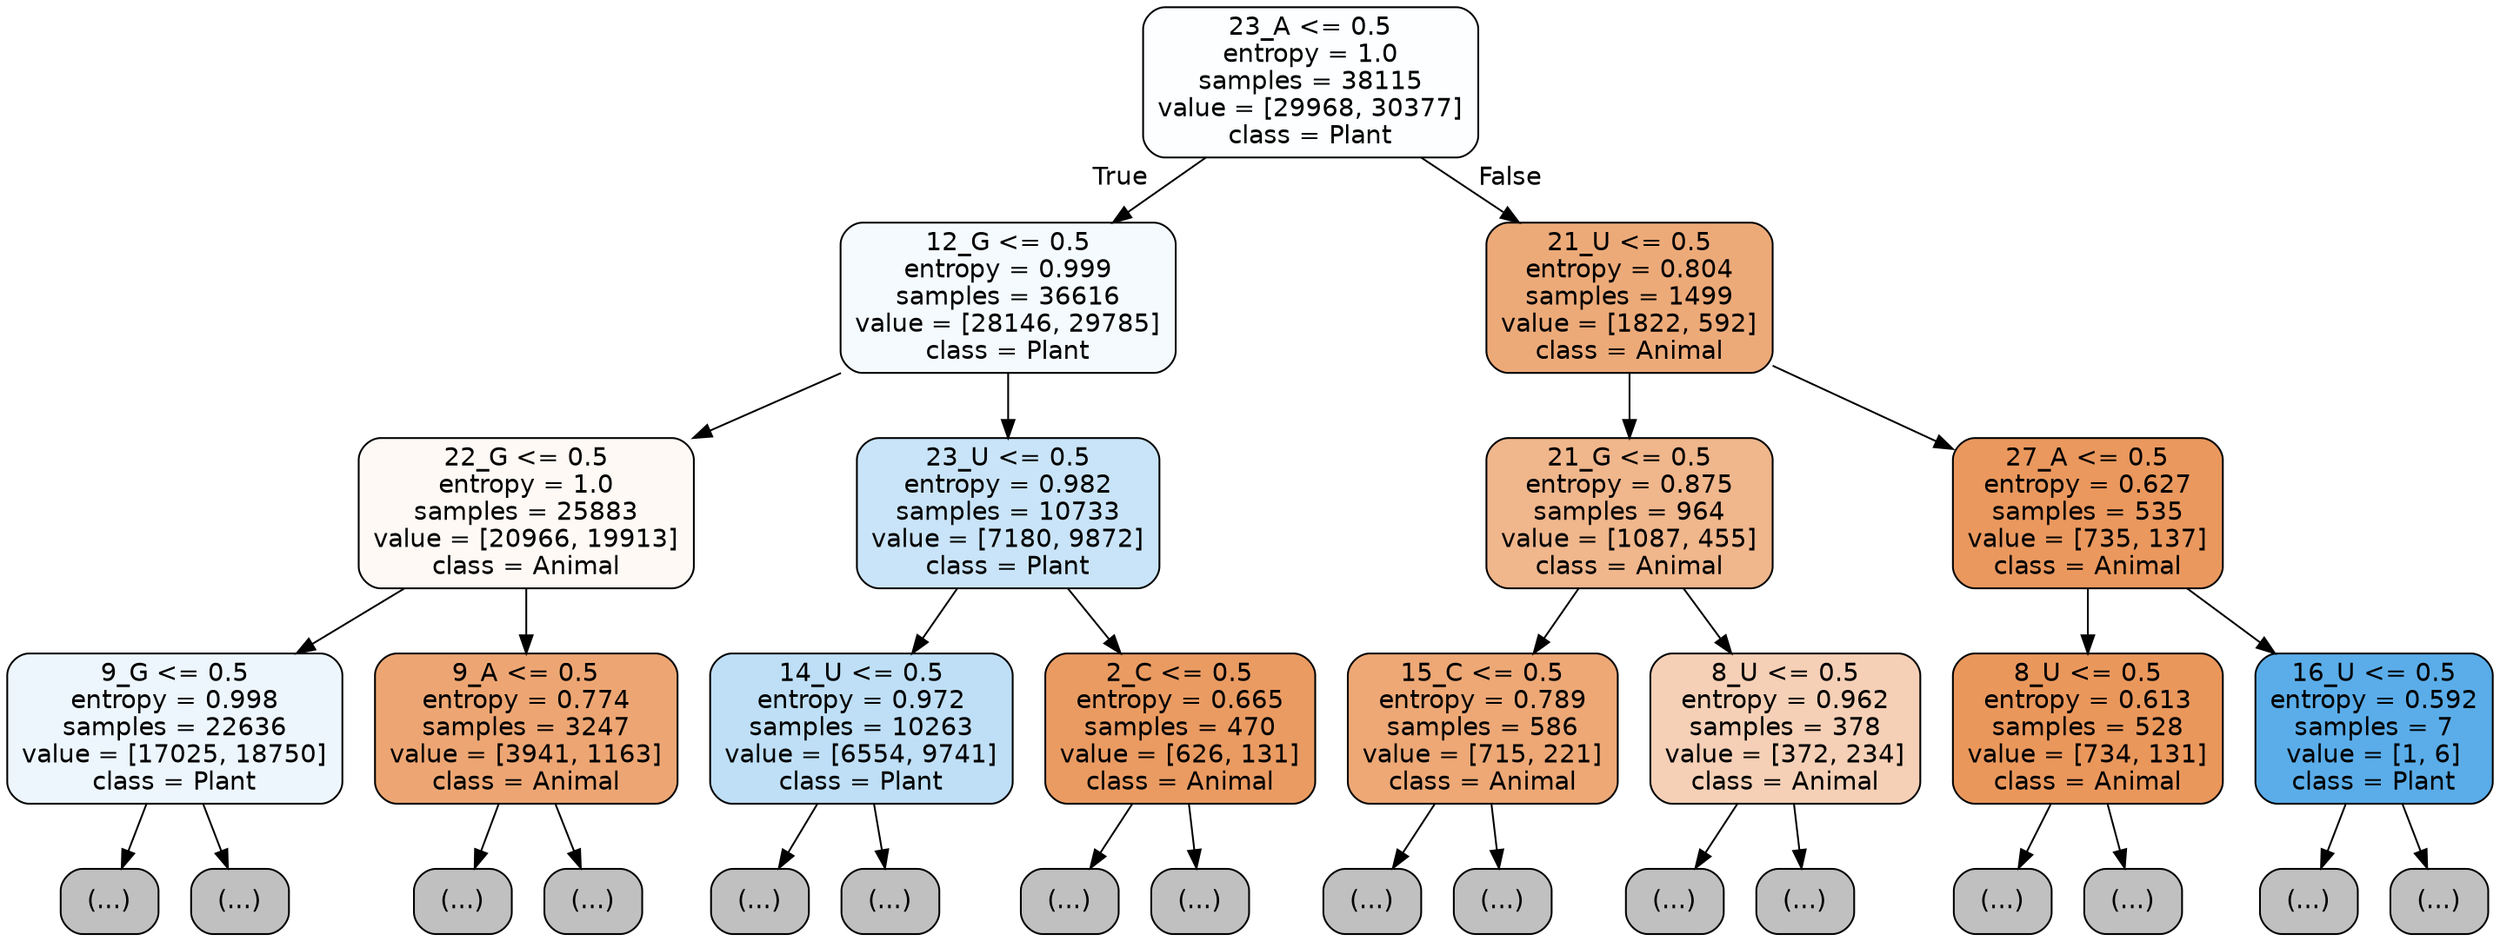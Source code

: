 digraph Tree {
node [shape=box, style="filled, rounded", color="black", fontname="helvetica"] ;
edge [fontname="helvetica"] ;
0 [label="23_A <= 0.5\nentropy = 1.0\nsamples = 38115\nvalue = [29968, 30377]\nclass = Plant", fillcolor="#fcfeff"] ;
1 [label="12_G <= 0.5\nentropy = 0.999\nsamples = 36616\nvalue = [28146, 29785]\nclass = Plant", fillcolor="#f4fafe"] ;
0 -> 1 [labeldistance=2.5, labelangle=45, headlabel="True"] ;
2 [label="22_G <= 0.5\nentropy = 1.0\nsamples = 25883\nvalue = [20966, 19913]\nclass = Animal", fillcolor="#fef9f5"] ;
1 -> 2 ;
3 [label="9_G <= 0.5\nentropy = 0.998\nsamples = 22636\nvalue = [17025, 18750]\nclass = Plant", fillcolor="#edf6fd"] ;
2 -> 3 ;
4 [label="(...)", fillcolor="#C0C0C0"] ;
3 -> 4 ;
8011 [label="(...)", fillcolor="#C0C0C0"] ;
3 -> 8011 ;
10692 [label="9_A <= 0.5\nentropy = 0.774\nsamples = 3247\nvalue = [3941, 1163]\nclass = Animal", fillcolor="#eda673"] ;
2 -> 10692 ;
10693 [label="(...)", fillcolor="#C0C0C0"] ;
10692 -> 10693 ;
11674 [label="(...)", fillcolor="#C0C0C0"] ;
10692 -> 11674 ;
12009 [label="23_U <= 0.5\nentropy = 0.982\nsamples = 10733\nvalue = [7180, 9872]\nclass = Plant", fillcolor="#c9e4f8"] ;
1 -> 12009 ;
12010 [label="14_U <= 0.5\nentropy = 0.972\nsamples = 10263\nvalue = [6554, 9741]\nclass = Plant", fillcolor="#bedff6"] ;
12009 -> 12010 ;
12011 [label="(...)", fillcolor="#C0C0C0"] ;
12010 -> 12011 ;
14998 [label="(...)", fillcolor="#C0C0C0"] ;
12010 -> 14998 ;
16229 [label="2_C <= 0.5\nentropy = 0.665\nsamples = 470\nvalue = [626, 131]\nclass = Animal", fillcolor="#ea9b62"] ;
12009 -> 16229 ;
16230 [label="(...)", fillcolor="#C0C0C0"] ;
16229 -> 16230 ;
16415 [label="(...)", fillcolor="#C0C0C0"] ;
16229 -> 16415 ;
16456 [label="21_U <= 0.5\nentropy = 0.804\nsamples = 1499\nvalue = [1822, 592]\nclass = Animal", fillcolor="#edaa79"] ;
0 -> 16456 [labeldistance=2.5, labelangle=-45, headlabel="False"] ;
16457 [label="21_G <= 0.5\nentropy = 0.875\nsamples = 964\nvalue = [1087, 455]\nclass = Animal", fillcolor="#f0b68c"] ;
16456 -> 16457 ;
16458 [label="15_C <= 0.5\nentropy = 0.789\nsamples = 586\nvalue = [715, 221]\nclass = Animal", fillcolor="#eda876"] ;
16457 -> 16458 ;
16459 [label="(...)", fillcolor="#C0C0C0"] ;
16458 -> 16459 ;
16692 [label="(...)", fillcolor="#C0C0C0"] ;
16458 -> 16692 ;
16777 [label="8_U <= 0.5\nentropy = 0.962\nsamples = 378\nvalue = [372, 234]\nclass = Animal", fillcolor="#f5d0b6"] ;
16457 -> 16777 ;
16778 [label="(...)", fillcolor="#C0C0C0"] ;
16777 -> 16778 ;
16937 [label="(...)", fillcolor="#C0C0C0"] ;
16777 -> 16937 ;
16982 [label="27_A <= 0.5\nentropy = 0.627\nsamples = 535\nvalue = [735, 137]\nclass = Animal", fillcolor="#ea985e"] ;
16456 -> 16982 ;
16983 [label="8_U <= 0.5\nentropy = 0.613\nsamples = 528\nvalue = [734, 131]\nclass = Animal", fillcolor="#ea975c"] ;
16982 -> 16983 ;
16984 [label="(...)", fillcolor="#C0C0C0"] ;
16983 -> 16984 ;
17119 [label="(...)", fillcolor="#C0C0C0"] ;
16983 -> 17119 ;
17170 [label="16_U <= 0.5\nentropy = 0.592\nsamples = 7\nvalue = [1, 6]\nclass = Plant", fillcolor="#5aade9"] ;
16982 -> 17170 ;
17171 [label="(...)", fillcolor="#C0C0C0"] ;
17170 -> 17171 ;
17172 [label="(...)", fillcolor="#C0C0C0"] ;
17170 -> 17172 ;
}